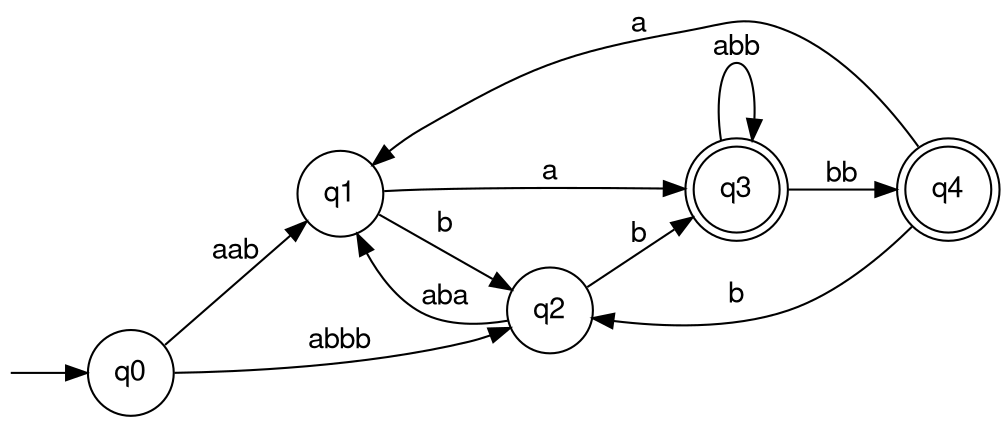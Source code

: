 digraph finite_state_machine {
fontname="Helvetica,Arial,sans-serif"
node [fontname="Helvetica,Arial,sans-serif"]
edge [fontname="Helvetica,Arial,sans-serif"]
start [label= "", shape=none,height=.0,width=.0]
rankdir=LR;
nodesep= 0.5;
ranksep = 0.5;

0 [label = q0 ,shape = circle ]
1 [label = q1 ,shape = circle ]
2 [label = q2 ,shape = circle ]
3 [label = q3 ,shape = doublecircle ]
4 [label = q4 ,shape = doublecircle ]

start -> 0
0 -> 1 [label = aab ]
0 -> 2 [label = abbb ]
1 -> 2 [label = b ]
2 -> 1 [label = aba ]
1 -> 3 [label = a ]
3 -> 3 [label = abb ]
2 -> 3 [label = b ]
3 -> 4 [label = bb ]
4 -> 1 [label = a ]
4 -> 2 [label = b ]

}
